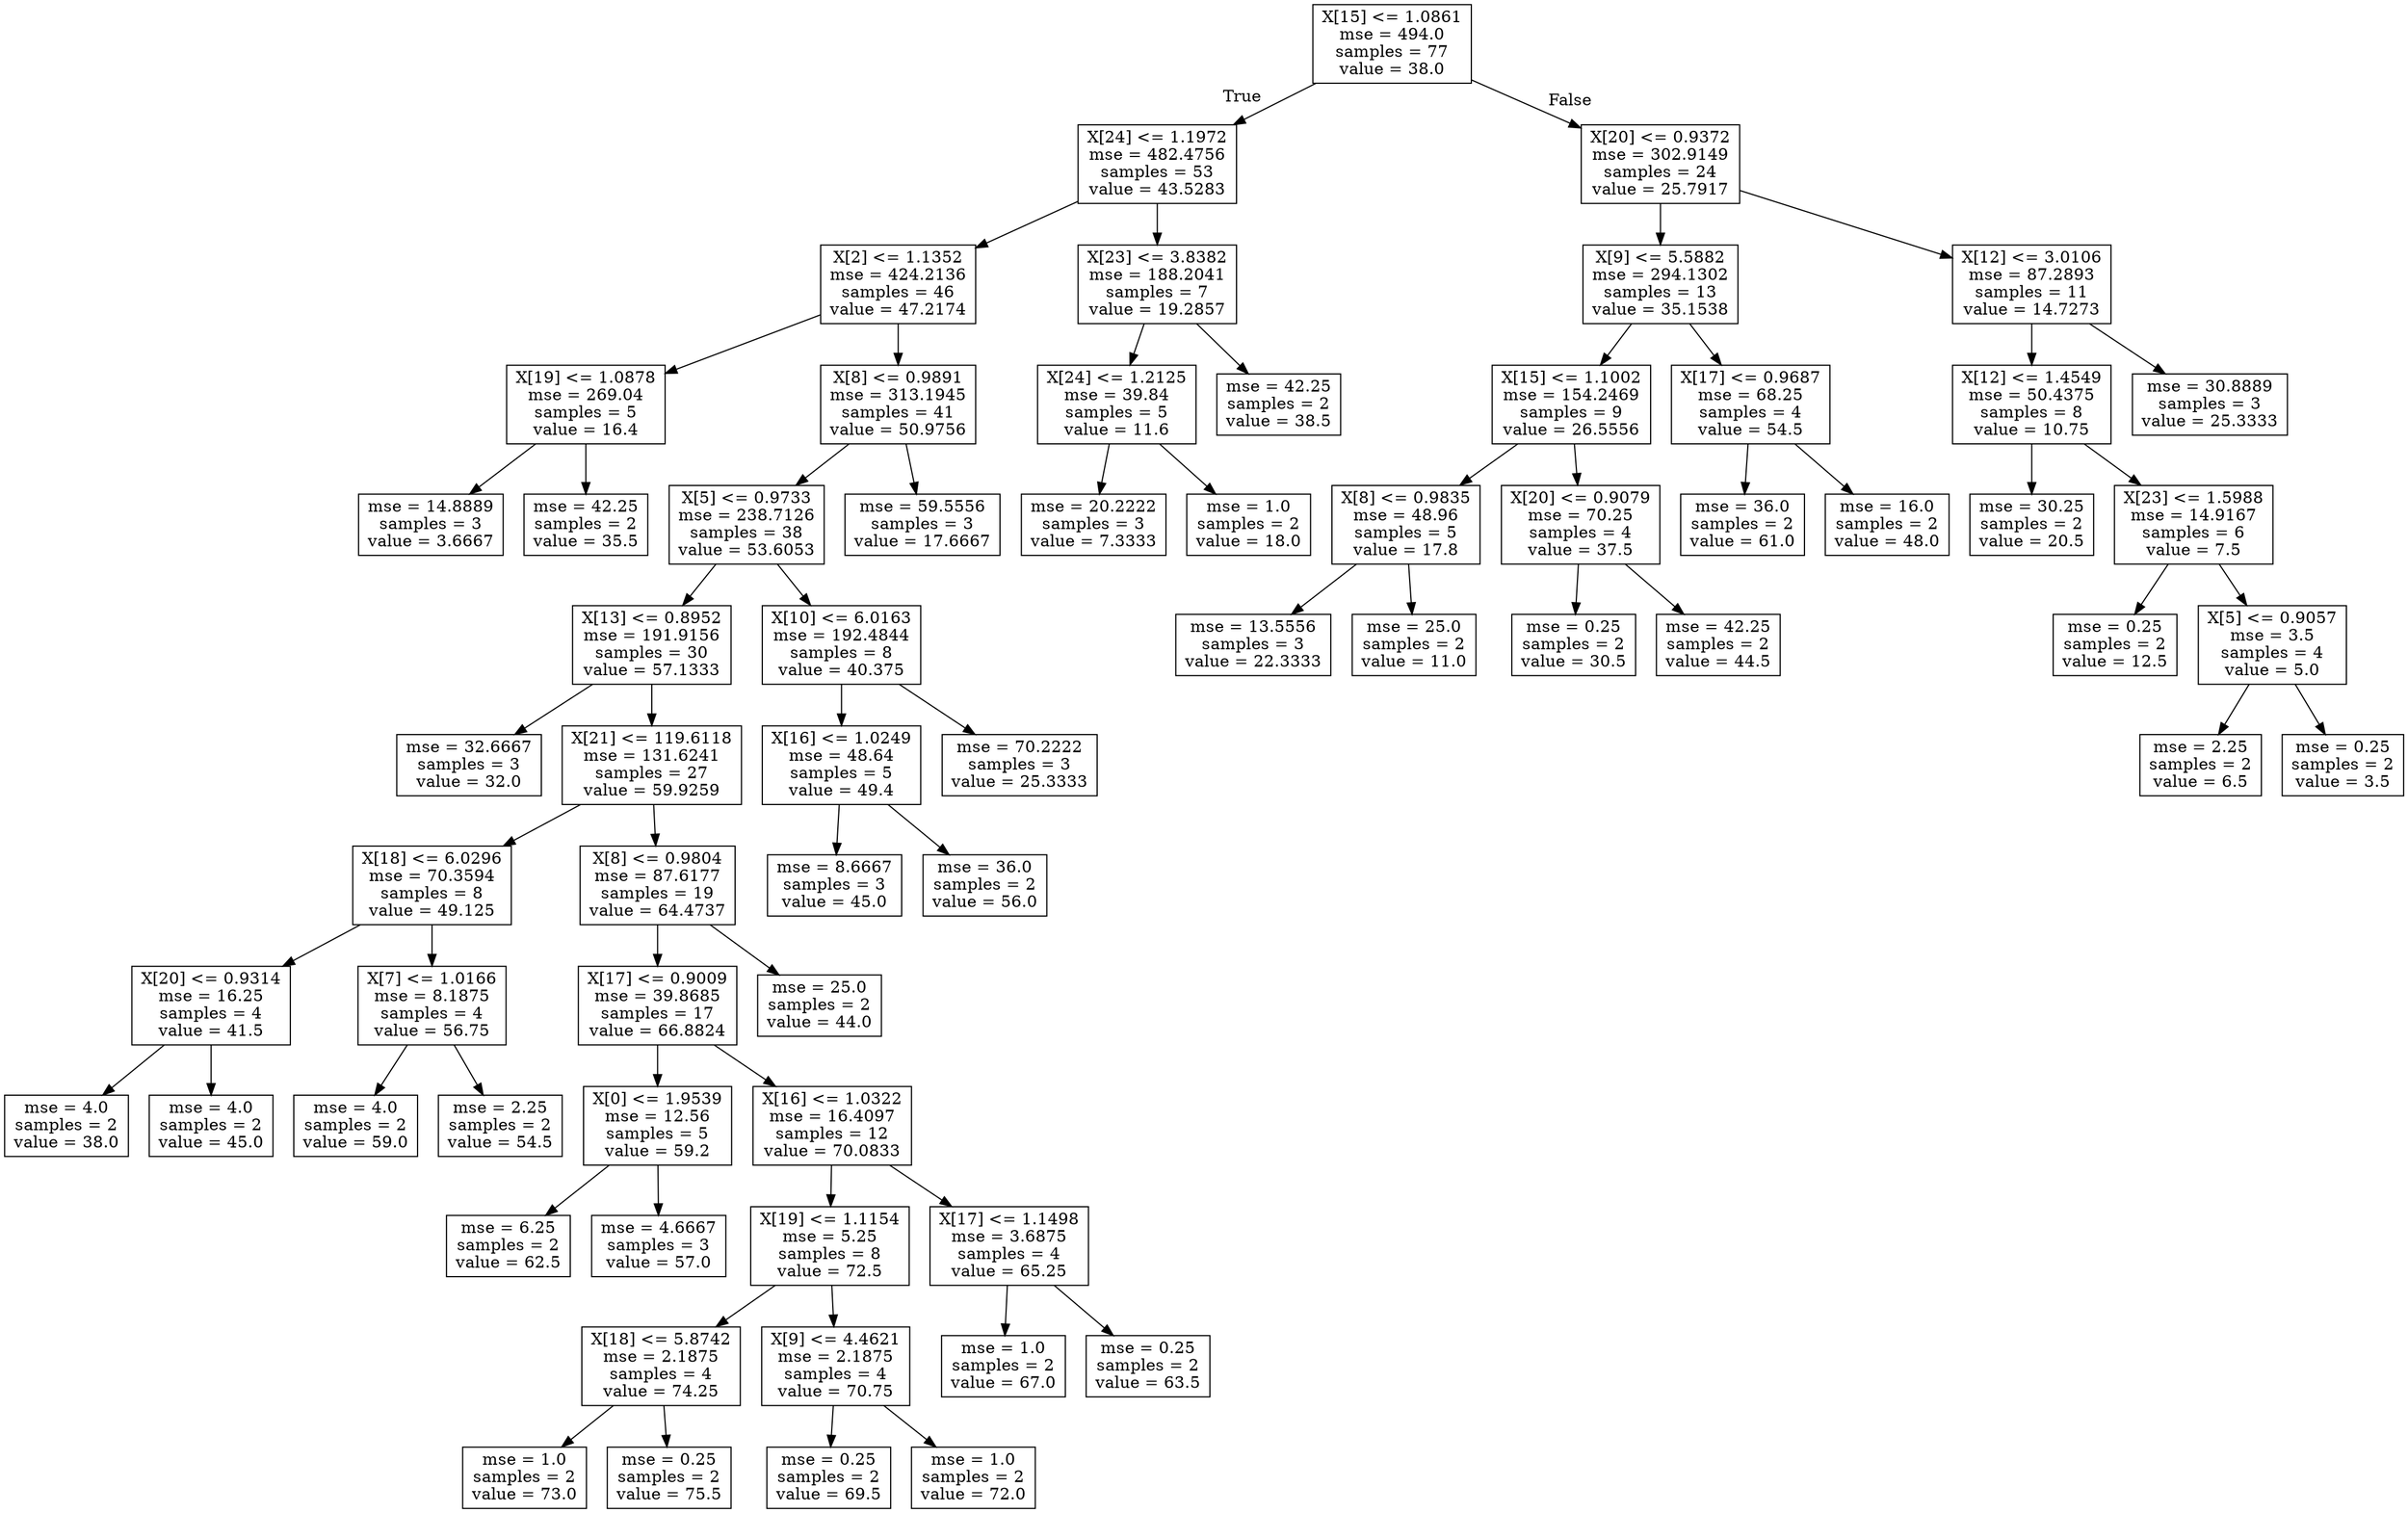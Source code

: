 digraph Tree {
node [shape=box] ;
0 [label="X[15] <= 1.0861\nmse = 494.0\nsamples = 77\nvalue = 38.0"] ;
1 [label="X[24] <= 1.1972\nmse = 482.4756\nsamples = 53\nvalue = 43.5283"] ;
0 -> 1 [labeldistance=2.5, labelangle=45, headlabel="True"] ;
2 [label="X[2] <= 1.1352\nmse = 424.2136\nsamples = 46\nvalue = 47.2174"] ;
1 -> 2 ;
3 [label="X[19] <= 1.0878\nmse = 269.04\nsamples = 5\nvalue = 16.4"] ;
2 -> 3 ;
4 [label="mse = 14.8889\nsamples = 3\nvalue = 3.6667"] ;
3 -> 4 ;
5 [label="mse = 42.25\nsamples = 2\nvalue = 35.5"] ;
3 -> 5 ;
6 [label="X[8] <= 0.9891\nmse = 313.1945\nsamples = 41\nvalue = 50.9756"] ;
2 -> 6 ;
7 [label="X[5] <= 0.9733\nmse = 238.7126\nsamples = 38\nvalue = 53.6053"] ;
6 -> 7 ;
8 [label="X[13] <= 0.8952\nmse = 191.9156\nsamples = 30\nvalue = 57.1333"] ;
7 -> 8 ;
9 [label="mse = 32.6667\nsamples = 3\nvalue = 32.0"] ;
8 -> 9 ;
10 [label="X[21] <= 119.6118\nmse = 131.6241\nsamples = 27\nvalue = 59.9259"] ;
8 -> 10 ;
11 [label="X[18] <= 6.0296\nmse = 70.3594\nsamples = 8\nvalue = 49.125"] ;
10 -> 11 ;
12 [label="X[20] <= 0.9314\nmse = 16.25\nsamples = 4\nvalue = 41.5"] ;
11 -> 12 ;
13 [label="mse = 4.0\nsamples = 2\nvalue = 38.0"] ;
12 -> 13 ;
14 [label="mse = 4.0\nsamples = 2\nvalue = 45.0"] ;
12 -> 14 ;
15 [label="X[7] <= 1.0166\nmse = 8.1875\nsamples = 4\nvalue = 56.75"] ;
11 -> 15 ;
16 [label="mse = 4.0\nsamples = 2\nvalue = 59.0"] ;
15 -> 16 ;
17 [label="mse = 2.25\nsamples = 2\nvalue = 54.5"] ;
15 -> 17 ;
18 [label="X[8] <= 0.9804\nmse = 87.6177\nsamples = 19\nvalue = 64.4737"] ;
10 -> 18 ;
19 [label="X[17] <= 0.9009\nmse = 39.8685\nsamples = 17\nvalue = 66.8824"] ;
18 -> 19 ;
20 [label="X[0] <= 1.9539\nmse = 12.56\nsamples = 5\nvalue = 59.2"] ;
19 -> 20 ;
21 [label="mse = 6.25\nsamples = 2\nvalue = 62.5"] ;
20 -> 21 ;
22 [label="mse = 4.6667\nsamples = 3\nvalue = 57.0"] ;
20 -> 22 ;
23 [label="X[16] <= 1.0322\nmse = 16.4097\nsamples = 12\nvalue = 70.0833"] ;
19 -> 23 ;
24 [label="X[19] <= 1.1154\nmse = 5.25\nsamples = 8\nvalue = 72.5"] ;
23 -> 24 ;
25 [label="X[18] <= 5.8742\nmse = 2.1875\nsamples = 4\nvalue = 74.25"] ;
24 -> 25 ;
26 [label="mse = 1.0\nsamples = 2\nvalue = 73.0"] ;
25 -> 26 ;
27 [label="mse = 0.25\nsamples = 2\nvalue = 75.5"] ;
25 -> 27 ;
28 [label="X[9] <= 4.4621\nmse = 2.1875\nsamples = 4\nvalue = 70.75"] ;
24 -> 28 ;
29 [label="mse = 0.25\nsamples = 2\nvalue = 69.5"] ;
28 -> 29 ;
30 [label="mse = 1.0\nsamples = 2\nvalue = 72.0"] ;
28 -> 30 ;
31 [label="X[17] <= 1.1498\nmse = 3.6875\nsamples = 4\nvalue = 65.25"] ;
23 -> 31 ;
32 [label="mse = 1.0\nsamples = 2\nvalue = 67.0"] ;
31 -> 32 ;
33 [label="mse = 0.25\nsamples = 2\nvalue = 63.5"] ;
31 -> 33 ;
34 [label="mse = 25.0\nsamples = 2\nvalue = 44.0"] ;
18 -> 34 ;
35 [label="X[10] <= 6.0163\nmse = 192.4844\nsamples = 8\nvalue = 40.375"] ;
7 -> 35 ;
36 [label="X[16] <= 1.0249\nmse = 48.64\nsamples = 5\nvalue = 49.4"] ;
35 -> 36 ;
37 [label="mse = 8.6667\nsamples = 3\nvalue = 45.0"] ;
36 -> 37 ;
38 [label="mse = 36.0\nsamples = 2\nvalue = 56.0"] ;
36 -> 38 ;
39 [label="mse = 70.2222\nsamples = 3\nvalue = 25.3333"] ;
35 -> 39 ;
40 [label="mse = 59.5556\nsamples = 3\nvalue = 17.6667"] ;
6 -> 40 ;
41 [label="X[23] <= 3.8382\nmse = 188.2041\nsamples = 7\nvalue = 19.2857"] ;
1 -> 41 ;
42 [label="X[24] <= 1.2125\nmse = 39.84\nsamples = 5\nvalue = 11.6"] ;
41 -> 42 ;
43 [label="mse = 20.2222\nsamples = 3\nvalue = 7.3333"] ;
42 -> 43 ;
44 [label="mse = 1.0\nsamples = 2\nvalue = 18.0"] ;
42 -> 44 ;
45 [label="mse = 42.25\nsamples = 2\nvalue = 38.5"] ;
41 -> 45 ;
46 [label="X[20] <= 0.9372\nmse = 302.9149\nsamples = 24\nvalue = 25.7917"] ;
0 -> 46 [labeldistance=2.5, labelangle=-45, headlabel="False"] ;
47 [label="X[9] <= 5.5882\nmse = 294.1302\nsamples = 13\nvalue = 35.1538"] ;
46 -> 47 ;
48 [label="X[15] <= 1.1002\nmse = 154.2469\nsamples = 9\nvalue = 26.5556"] ;
47 -> 48 ;
49 [label="X[8] <= 0.9835\nmse = 48.96\nsamples = 5\nvalue = 17.8"] ;
48 -> 49 ;
50 [label="mse = 13.5556\nsamples = 3\nvalue = 22.3333"] ;
49 -> 50 ;
51 [label="mse = 25.0\nsamples = 2\nvalue = 11.0"] ;
49 -> 51 ;
52 [label="X[20] <= 0.9079\nmse = 70.25\nsamples = 4\nvalue = 37.5"] ;
48 -> 52 ;
53 [label="mse = 0.25\nsamples = 2\nvalue = 30.5"] ;
52 -> 53 ;
54 [label="mse = 42.25\nsamples = 2\nvalue = 44.5"] ;
52 -> 54 ;
55 [label="X[17] <= 0.9687\nmse = 68.25\nsamples = 4\nvalue = 54.5"] ;
47 -> 55 ;
56 [label="mse = 36.0\nsamples = 2\nvalue = 61.0"] ;
55 -> 56 ;
57 [label="mse = 16.0\nsamples = 2\nvalue = 48.0"] ;
55 -> 57 ;
58 [label="X[12] <= 3.0106\nmse = 87.2893\nsamples = 11\nvalue = 14.7273"] ;
46 -> 58 ;
59 [label="X[12] <= 1.4549\nmse = 50.4375\nsamples = 8\nvalue = 10.75"] ;
58 -> 59 ;
60 [label="mse = 30.25\nsamples = 2\nvalue = 20.5"] ;
59 -> 60 ;
61 [label="X[23] <= 1.5988\nmse = 14.9167\nsamples = 6\nvalue = 7.5"] ;
59 -> 61 ;
62 [label="mse = 0.25\nsamples = 2\nvalue = 12.5"] ;
61 -> 62 ;
63 [label="X[5] <= 0.9057\nmse = 3.5\nsamples = 4\nvalue = 5.0"] ;
61 -> 63 ;
64 [label="mse = 2.25\nsamples = 2\nvalue = 6.5"] ;
63 -> 64 ;
65 [label="mse = 0.25\nsamples = 2\nvalue = 3.5"] ;
63 -> 65 ;
66 [label="mse = 30.8889\nsamples = 3\nvalue = 25.3333"] ;
58 -> 66 ;
}